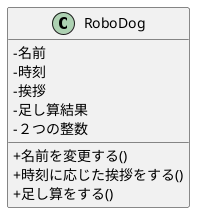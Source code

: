 @startuml
skinparam classAttributeIconSize 0
class RoboDog {
'属性'
 -名前
 -時刻
 -挨拶
 -足し算結果
 -２つの整数
 '操作'
 +名前を変更する()
 +時刻に応じた挨拶をする()
 +足し算をする()
}

@enduml